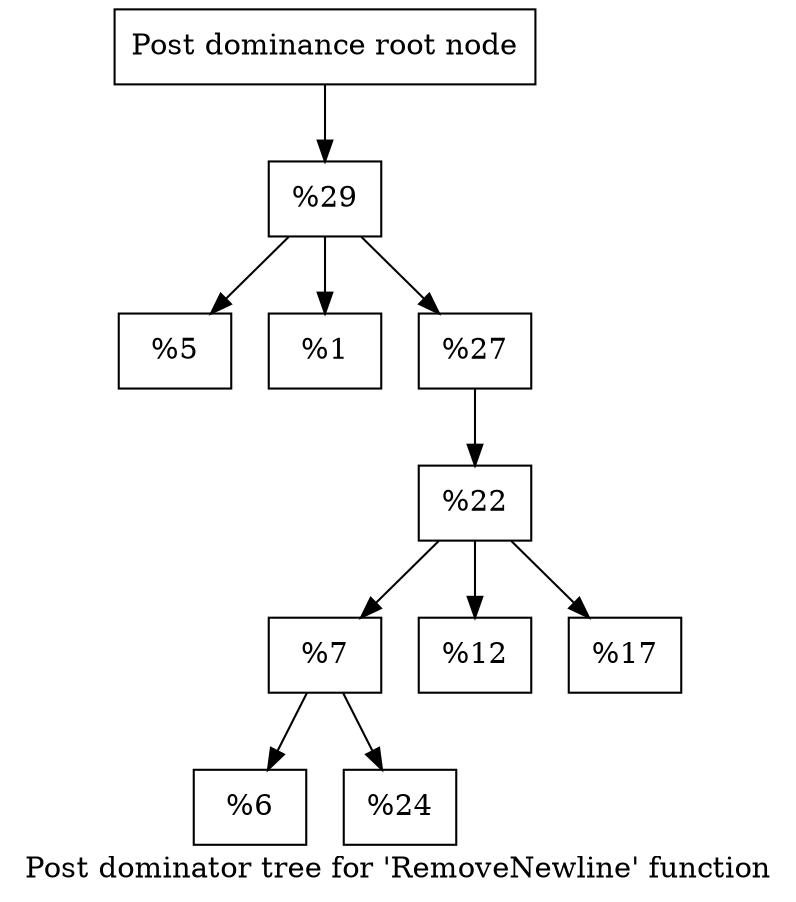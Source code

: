 digraph "Post dominator tree for 'RemoveNewline' function" {
	label="Post dominator tree for 'RemoveNewline' function";

	Node0x9a7e90 [shape=record,label="{Post dominance root node}"];
	Node0x9a7e90 -> Node0x9ca220;
	Node0x9ca220 [shape=record,label="{%29}"];
	Node0x9ca220 -> Node0x967a40;
	Node0x9ca220 -> Node0x99a8b0;
	Node0x9ca220 -> Node0x9b5120;
	Node0x967a40 [shape=record,label="{%5}"];
	Node0x99a8b0 [shape=record,label="{%1}"];
	Node0x9b5120 [shape=record,label="{%27}"];
	Node0x9b5120 -> Node0x9b78d0;
	Node0x9b78d0 [shape=record,label="{%22}"];
	Node0x9b78d0 -> Node0x9542e0;
	Node0x9b78d0 -> Node0x9bc610;
	Node0x9b78d0 -> Node0x954900;
	Node0x9542e0 [shape=record,label="{%7}"];
	Node0x9542e0 -> Node0x9ff940;
	Node0x9542e0 -> Node0x9fd160;
	Node0x9ff940 [shape=record,label="{%6}"];
	Node0x9fd160 [shape=record,label="{%24}"];
	Node0x9bc610 [shape=record,label="{%12}"];
	Node0x954900 [shape=record,label="{%17}"];
}
